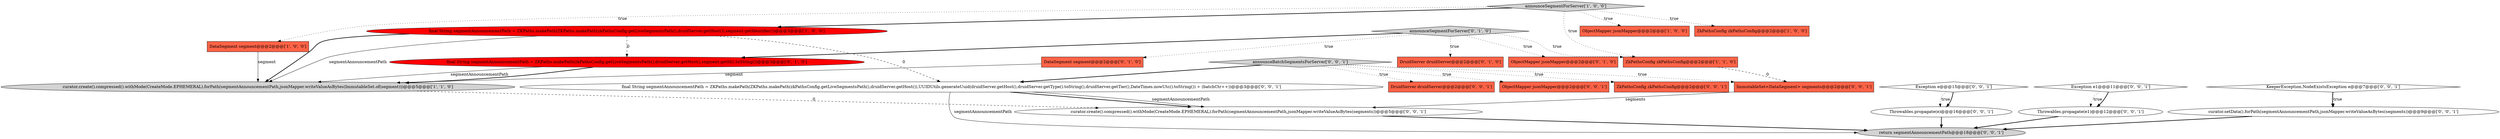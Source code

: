 digraph {
19 [style = filled, label = "DruidServer druidServer@@@2@@@['0', '0', '1']", fillcolor = tomato, shape = box image = "AAA0AAABBB3BBB"];
25 [style = filled, label = "KeeperException.NodeExistsException e@@@7@@@['0', '0', '1']", fillcolor = white, shape = diamond image = "AAA0AAABBB3BBB"];
13 [style = filled, label = "curator.create().compressed().withMode(CreateMode.EPHEMERAL).forPath(segmentAnnouncementPath,jsonMapper.writeValueAsBytes(segments))@@@5@@@['0', '0', '1']", fillcolor = white, shape = ellipse image = "AAA0AAABBB3BBB"];
11 [style = filled, label = "final String segmentAnnouncementPath = ZKPaths.makePath(zkPathsConfig.getLiveSegmentsPath(),druidServer.getHost(),segment.getId().toString())@@@3@@@['0', '1', '0']", fillcolor = red, shape = ellipse image = "AAA1AAABBB2BBB"];
15 [style = filled, label = "Exception e@@@15@@@['0', '0', '1']", fillcolor = white, shape = diamond image = "AAA0AAABBB3BBB"];
22 [style = filled, label = "Throwables.propagate(e)@@@16@@@['0', '0', '1']", fillcolor = white, shape = ellipse image = "AAA0AAABBB3BBB"];
16 [style = filled, label = "ObjectMapper jsonMapper@@@2@@@['0', '0', '1']", fillcolor = tomato, shape = box image = "AAA0AAABBB3BBB"];
10 [style = filled, label = "DataSegment segment@@@2@@@['0', '1', '0']", fillcolor = tomato, shape = box image = "AAA0AAABBB2BBB"];
20 [style = filled, label = "Throwables.propagate(e1)@@@12@@@['0', '0', '1']", fillcolor = white, shape = ellipse image = "AAA0AAABBB3BBB"];
21 [style = filled, label = "ZkPathsConfig zkPathsConfig@@@2@@@['0', '0', '1']", fillcolor = tomato, shape = box image = "AAA0AAABBB3BBB"];
7 [style = filled, label = "DruidServer druidServer@@@2@@@['0', '1', '0']", fillcolor = tomato, shape = box image = "AAA0AAABBB2BBB"];
18 [style = filled, label = "announceBatchSegmentsForServer['0', '0', '1']", fillcolor = lightgray, shape = diamond image = "AAA0AAABBB3BBB"];
3 [style = filled, label = "ObjectMapper jsonMapper@@@2@@@['1', '0', '0']", fillcolor = tomato, shape = box image = "AAA0AAABBB1BBB"];
12 [style = filled, label = "final String segmentAnnouncementPath = ZKPaths.makePath(ZKPaths.makePath(zkPathsConfig.getLiveSegmentsPath(),druidServer.getHost()),UUIDUtils.generateUuid(druidServer.getHost(),druidServer.getType().toString(),druidServer.getTier(),DateTimes.nowUtc().toString()) + (batchCtr++))@@@3@@@['0', '0', '1']", fillcolor = white, shape = ellipse image = "AAA0AAABBB3BBB"];
14 [style = filled, label = "Exception e1@@@11@@@['0', '0', '1']", fillcolor = white, shape = diamond image = "AAA0AAABBB3BBB"];
8 [style = filled, label = "ObjectMapper jsonMapper@@@2@@@['0', '1', '0']", fillcolor = tomato, shape = box image = "AAA0AAABBB2BBB"];
1 [style = filled, label = "ZkPathsConfig zkPathsConfig@@@2@@@['1', '0', '0']", fillcolor = tomato, shape = box image = "AAA0AAABBB1BBB"];
23 [style = filled, label = "ImmutableSet<DataSegment> segments@@@2@@@['0', '0', '1']", fillcolor = tomato, shape = box image = "AAA0AAABBB3BBB"];
5 [style = filled, label = "curator.create().compressed().withMode(CreateMode.EPHEMERAL).forPath(segmentAnnouncementPath,jsonMapper.writeValueAsBytes(ImmutableSet.of(segment)))@@@5@@@['1', '1', '0']", fillcolor = lightgray, shape = ellipse image = "AAA0AAABBB1BBB"];
6 [style = filled, label = "ZkPathsConfig zkPathsConfig@@@2@@@['1', '1', '0']", fillcolor = tomato, shape = box image = "AAA0AAABBB1BBB"];
24 [style = filled, label = "return segmentAnnouncementPath@@@18@@@['0', '0', '1']", fillcolor = lightgray, shape = ellipse image = "AAA0AAABBB3BBB"];
9 [style = filled, label = "announceSegmentForServer['0', '1', '0']", fillcolor = lightgray, shape = diamond image = "AAA0AAABBB2BBB"];
0 [style = filled, label = "announceSegmentForServer['1', '0', '0']", fillcolor = lightgray, shape = diamond image = "AAA0AAABBB1BBB"];
17 [style = filled, label = "curator.setData().forPath(segmentAnnouncementPath,jsonMapper.writeValueAsBytes(segments))@@@9@@@['0', '0', '1']", fillcolor = white, shape = ellipse image = "AAA0AAABBB3BBB"];
4 [style = filled, label = "DataSegment segment@@@2@@@['1', '0', '0']", fillcolor = tomato, shape = box image = "AAA0AAABBB1BBB"];
2 [style = filled, label = "final String segmentAnnouncementPath = ZKPaths.makePath(ZKPaths.makePath(zkPathsConfig.getLiveSegmentsPath(),druidServer.getHost()),segment.getIdentifier())@@@3@@@['1', '0', '0']", fillcolor = red, shape = ellipse image = "AAA1AAABBB1BBB"];
5->13 [style = dashed, label="0"];
4->5 [style = solid, label="segment"];
13->24 [style = bold, label=""];
9->11 [style = bold, label=""];
11->5 [style = solid, label="segmentAnnouncementPath"];
18->16 [style = dotted, label="true"];
12->24 [style = solid, label="segmentAnnouncementPath"];
0->2 [style = bold, label=""];
0->4 [style = dotted, label="true"];
18->19 [style = dotted, label="true"];
18->21 [style = dotted, label="true"];
18->12 [style = bold, label=""];
15->22 [style = dotted, label="true"];
18->23 [style = dotted, label="true"];
0->6 [style = dotted, label="true"];
9->6 [style = dotted, label="true"];
25->17 [style = bold, label=""];
15->22 [style = bold, label=""];
9->8 [style = dotted, label="true"];
14->20 [style = dotted, label="true"];
12->13 [style = bold, label=""];
2->12 [style = dashed, label="0"];
11->5 [style = bold, label=""];
17->24 [style = bold, label=""];
10->5 [style = solid, label="segment"];
25->17 [style = dotted, label="true"];
0->1 [style = dotted, label="true"];
2->11 [style = dashed, label="0"];
0->3 [style = dotted, label="true"];
22->24 [style = bold, label=""];
23->13 [style = solid, label="segments"];
9->7 [style = dotted, label="true"];
20->24 [style = bold, label=""];
9->10 [style = dotted, label="true"];
12->13 [style = solid, label="segmentAnnouncementPath"];
6->23 [style = dashed, label="0"];
14->20 [style = bold, label=""];
2->5 [style = bold, label=""];
2->5 [style = solid, label="segmentAnnouncementPath"];
}
